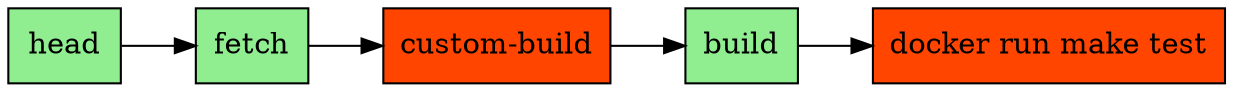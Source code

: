 digraph pipeline {
  node [shape="box"]
  rankdir=LR
  n3 [label="head",fillcolor="#90ee90",style="filled"]
  n2 [label="fetch",fillcolor="#90ee90",style="filled"]
  n1 [label="custom-build",fillcolor="#ff4500",style="filled",tooltip="Failed"]
  n4 [label="build",fillcolor="#90ee90",style="filled"]
  n0 [label="docker run make test",fillcolor="#ff4500",style="filled",tooltip="Failed"]
  n4 -> n0
  n1 -> n4
  n2 -> n1
  n3 -> n2
  }
